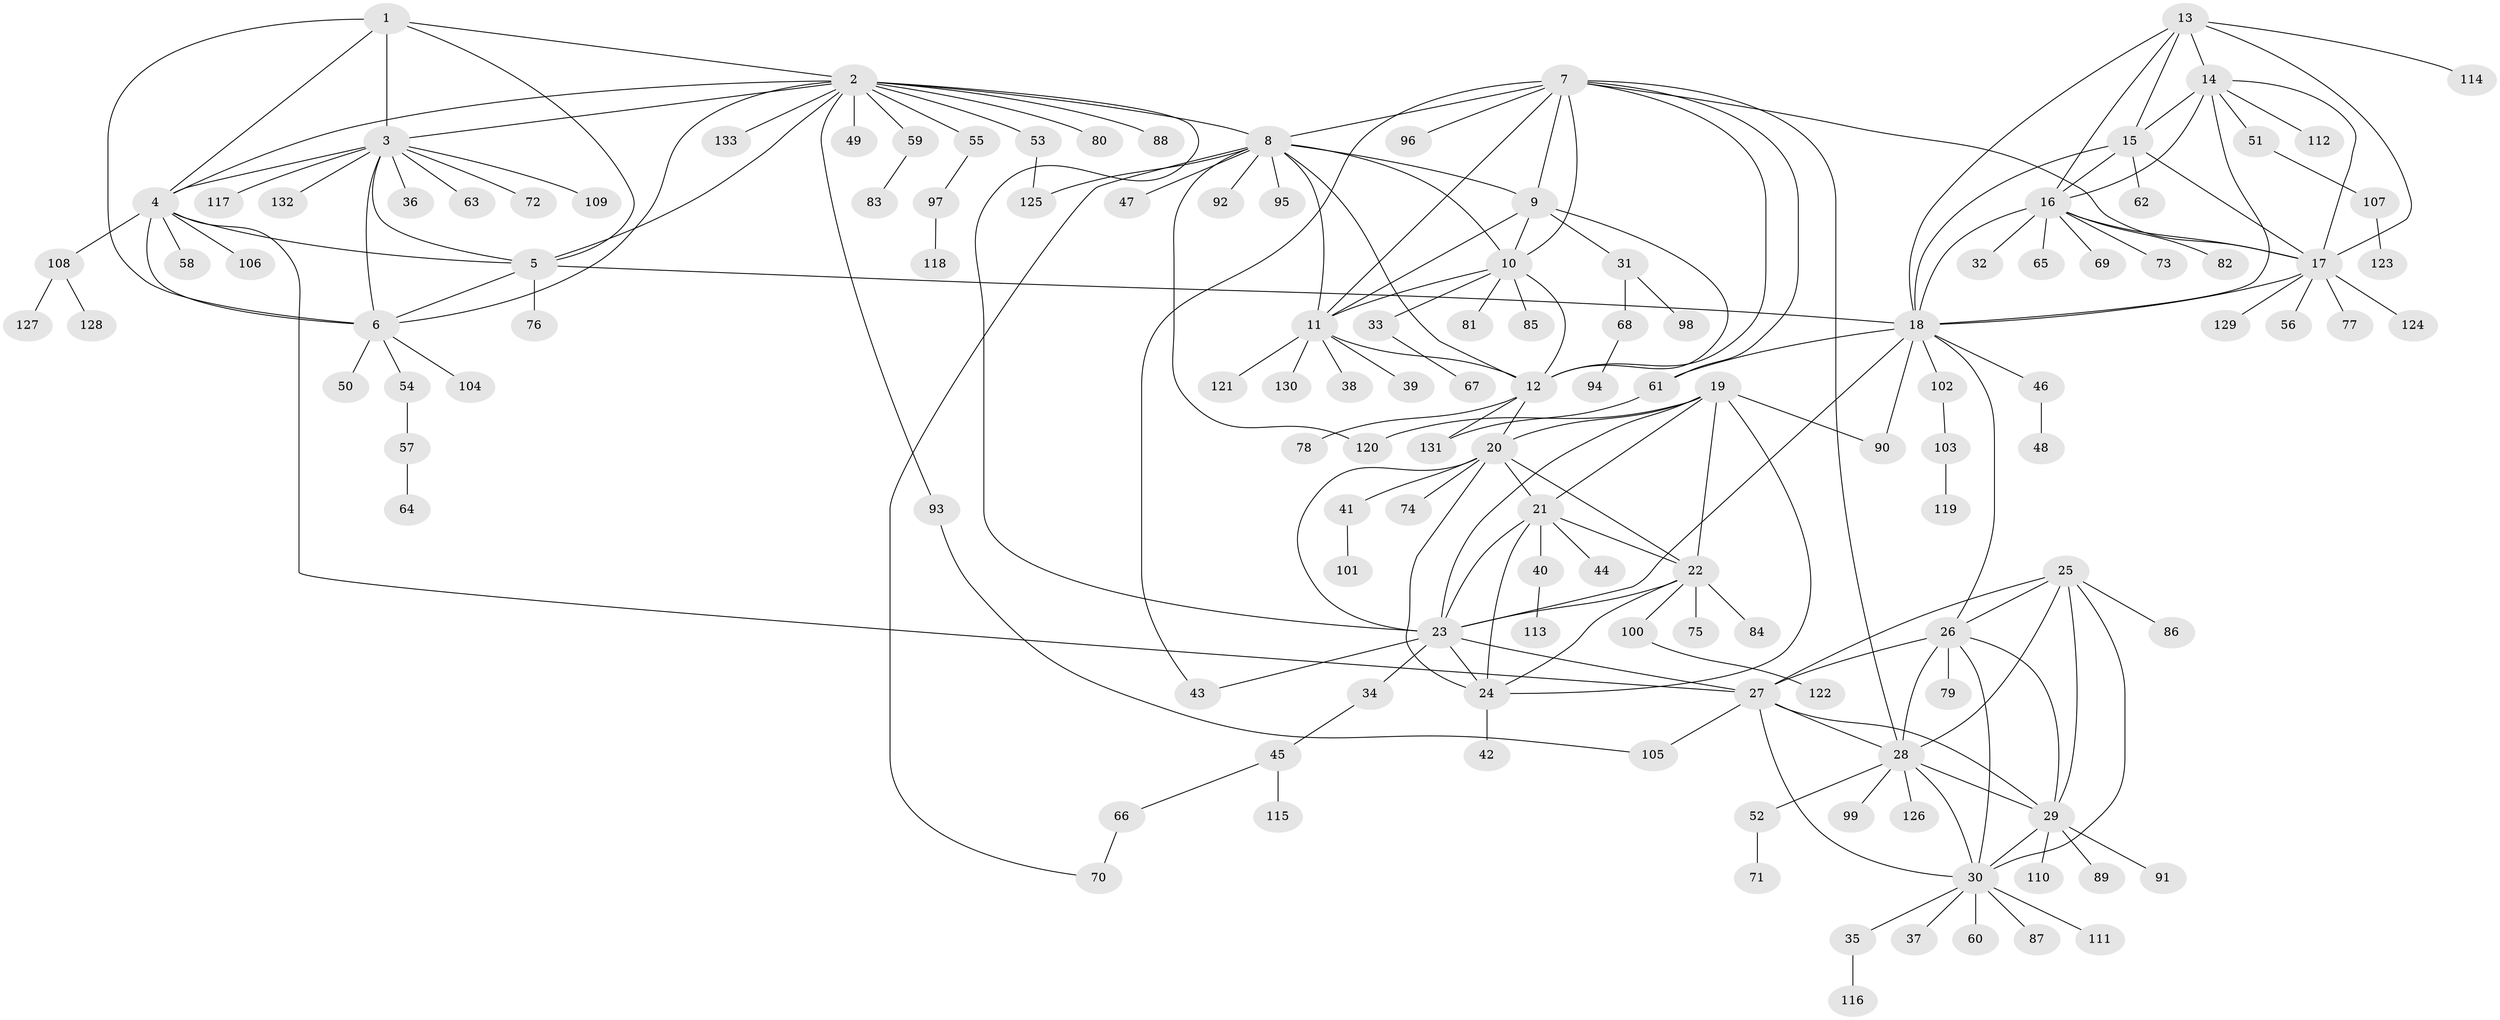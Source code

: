 // Generated by graph-tools (version 1.1) at 2025/02/03/09/25 03:02:41]
// undirected, 133 vertices, 196 edges
graph export_dot {
graph [start="1"]
  node [color=gray90,style=filled];
  1;
  2;
  3;
  4;
  5;
  6;
  7;
  8;
  9;
  10;
  11;
  12;
  13;
  14;
  15;
  16;
  17;
  18;
  19;
  20;
  21;
  22;
  23;
  24;
  25;
  26;
  27;
  28;
  29;
  30;
  31;
  32;
  33;
  34;
  35;
  36;
  37;
  38;
  39;
  40;
  41;
  42;
  43;
  44;
  45;
  46;
  47;
  48;
  49;
  50;
  51;
  52;
  53;
  54;
  55;
  56;
  57;
  58;
  59;
  60;
  61;
  62;
  63;
  64;
  65;
  66;
  67;
  68;
  69;
  70;
  71;
  72;
  73;
  74;
  75;
  76;
  77;
  78;
  79;
  80;
  81;
  82;
  83;
  84;
  85;
  86;
  87;
  88;
  89;
  90;
  91;
  92;
  93;
  94;
  95;
  96;
  97;
  98;
  99;
  100;
  101;
  102;
  103;
  104;
  105;
  106;
  107;
  108;
  109;
  110;
  111;
  112;
  113;
  114;
  115;
  116;
  117;
  118;
  119;
  120;
  121;
  122;
  123;
  124;
  125;
  126;
  127;
  128;
  129;
  130;
  131;
  132;
  133;
  1 -- 2;
  1 -- 3;
  1 -- 4;
  1 -- 5;
  1 -- 6;
  2 -- 3;
  2 -- 4;
  2 -- 5;
  2 -- 6;
  2 -- 8;
  2 -- 23;
  2 -- 49;
  2 -- 53;
  2 -- 55;
  2 -- 59;
  2 -- 80;
  2 -- 88;
  2 -- 93;
  2 -- 133;
  3 -- 4;
  3 -- 5;
  3 -- 6;
  3 -- 36;
  3 -- 63;
  3 -- 72;
  3 -- 109;
  3 -- 117;
  3 -- 132;
  4 -- 5;
  4 -- 6;
  4 -- 27;
  4 -- 58;
  4 -- 106;
  4 -- 108;
  5 -- 6;
  5 -- 18;
  5 -- 76;
  6 -- 50;
  6 -- 54;
  6 -- 104;
  7 -- 8;
  7 -- 9;
  7 -- 10;
  7 -- 11;
  7 -- 12;
  7 -- 17;
  7 -- 28;
  7 -- 43;
  7 -- 61;
  7 -- 96;
  8 -- 9;
  8 -- 10;
  8 -- 11;
  8 -- 12;
  8 -- 47;
  8 -- 70;
  8 -- 92;
  8 -- 95;
  8 -- 120;
  8 -- 125;
  9 -- 10;
  9 -- 11;
  9 -- 12;
  9 -- 31;
  10 -- 11;
  10 -- 12;
  10 -- 33;
  10 -- 81;
  10 -- 85;
  11 -- 12;
  11 -- 38;
  11 -- 39;
  11 -- 121;
  11 -- 130;
  12 -- 20;
  12 -- 78;
  12 -- 131;
  13 -- 14;
  13 -- 15;
  13 -- 16;
  13 -- 17;
  13 -- 18;
  13 -- 114;
  14 -- 15;
  14 -- 16;
  14 -- 17;
  14 -- 18;
  14 -- 51;
  14 -- 112;
  15 -- 16;
  15 -- 17;
  15 -- 18;
  15 -- 62;
  16 -- 17;
  16 -- 18;
  16 -- 32;
  16 -- 65;
  16 -- 69;
  16 -- 73;
  16 -- 82;
  17 -- 18;
  17 -- 56;
  17 -- 77;
  17 -- 124;
  17 -- 129;
  18 -- 23;
  18 -- 26;
  18 -- 46;
  18 -- 61;
  18 -- 90;
  18 -- 102;
  19 -- 20;
  19 -- 21;
  19 -- 22;
  19 -- 23;
  19 -- 24;
  19 -- 90;
  19 -- 120;
  20 -- 21;
  20 -- 22;
  20 -- 23;
  20 -- 24;
  20 -- 41;
  20 -- 74;
  21 -- 22;
  21 -- 23;
  21 -- 24;
  21 -- 40;
  21 -- 44;
  22 -- 23;
  22 -- 24;
  22 -- 75;
  22 -- 84;
  22 -- 100;
  23 -- 24;
  23 -- 27;
  23 -- 34;
  23 -- 43;
  24 -- 42;
  25 -- 26;
  25 -- 27;
  25 -- 28;
  25 -- 29;
  25 -- 30;
  25 -- 86;
  26 -- 27;
  26 -- 28;
  26 -- 29;
  26 -- 30;
  26 -- 79;
  27 -- 28;
  27 -- 29;
  27 -- 30;
  27 -- 105;
  28 -- 29;
  28 -- 30;
  28 -- 52;
  28 -- 99;
  28 -- 126;
  29 -- 30;
  29 -- 89;
  29 -- 91;
  29 -- 110;
  30 -- 35;
  30 -- 37;
  30 -- 60;
  30 -- 87;
  30 -- 111;
  31 -- 68;
  31 -- 98;
  33 -- 67;
  34 -- 45;
  35 -- 116;
  40 -- 113;
  41 -- 101;
  45 -- 66;
  45 -- 115;
  46 -- 48;
  51 -- 107;
  52 -- 71;
  53 -- 125;
  54 -- 57;
  55 -- 97;
  57 -- 64;
  59 -- 83;
  61 -- 131;
  66 -- 70;
  68 -- 94;
  93 -- 105;
  97 -- 118;
  100 -- 122;
  102 -- 103;
  103 -- 119;
  107 -- 123;
  108 -- 127;
  108 -- 128;
}
